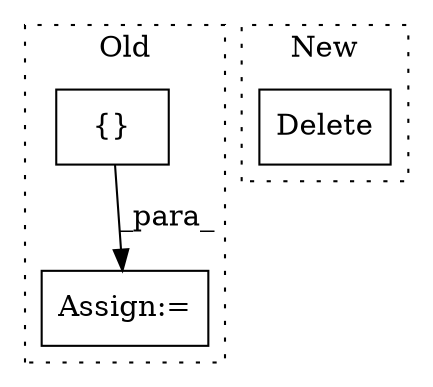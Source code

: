 digraph G {
subgraph cluster0 {
1 [label="{}" a="59" s="14322,14353" l="1,0" shape="box"];
3 [label="Assign:=" a="68" s="14309" l="3" shape="box"];
label = "Old";
style="dotted";
}
subgraph cluster1 {
2 [label="Delete" a="101" s="15746" l="72" shape="box"];
label = "New";
style="dotted";
}
1 -> 3 [label="_para_"];
}